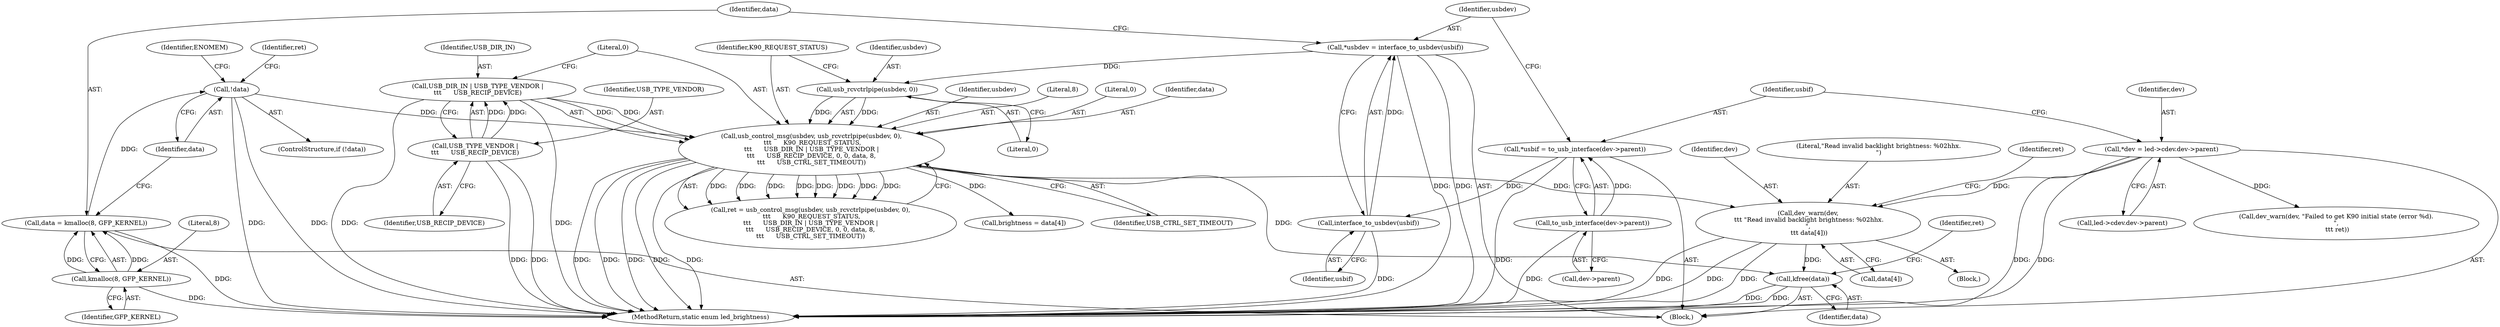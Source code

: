 digraph "0_linux_6d104af38b570d37aa32a5803b04c354f8ed513d@array" {
"1000185" [label="(Call,dev_warn(dev,\n \t\t\t \"Read invalid backlight brightness: %02hhx.\n\",\n \t\t\t data[4]))"];
"1000105" [label="(Call,*dev = led->cdev.dev->parent)"];
"1000141" [label="(Call,usb_control_msg(usbdev, usb_rcvctrlpipe(usbdev, 0),\n \t\t\t      K90_REQUEST_STATUS,\n\t\t\t      USB_DIR_IN | USB_TYPE_VENDOR |\n\t\t\t      USB_RECIP_DEVICE, 0, 0, data, 8,\n\t\t\t      USB_CTRL_SET_TIMEOUT))"];
"1000143" [label="(Call,usb_rcvctrlpipe(usbdev, 0))"];
"1000122" [label="(Call,*usbdev = interface_to_usbdev(usbif))"];
"1000124" [label="(Call,interface_to_usbdev(usbif))"];
"1000115" [label="(Call,*usbif = to_usb_interface(dev->parent))"];
"1000117" [label="(Call,to_usb_interface(dev->parent))"];
"1000147" [label="(Call,USB_DIR_IN | USB_TYPE_VENDOR |\n\t\t\t      USB_RECIP_DEVICE)"];
"1000149" [label="(Call,USB_TYPE_VENDOR |\n\t\t\t      USB_RECIP_DEVICE)"];
"1000134" [label="(Call,!data)"];
"1000128" [label="(Call,data = kmalloc(8, GFP_KERNEL))"];
"1000130" [label="(Call,kmalloc(8, GFP_KERNEL))"];
"1000200" [label="(Call,kfree(data))"];
"1000187" [label="(Literal,\"Read invalid backlight brightness: %02hhx.\n\")"];
"1000105" [label="(Call,*dev = led->cdev.dev->parent)"];
"1000123" [label="(Identifier,usbdev)"];
"1000130" [label="(Call,kmalloc(8, GFP_KERNEL))"];
"1000146" [label="(Identifier,K90_REQUEST_STATUS)"];
"1000203" [label="(Identifier,ret)"];
"1000192" [label="(Identifier,ret)"];
"1000145" [label="(Literal,0)"];
"1000131" [label="(Literal,8)"];
"1000142" [label="(Identifier,usbdev)"];
"1000185" [label="(Call,dev_warn(dev,\n \t\t\t \"Read invalid backlight brightness: %02hhx.\n\",\n \t\t\t data[4]))"];
"1000140" [label="(Identifier,ret)"];
"1000115" [label="(Call,*usbif = to_usb_interface(dev->parent))"];
"1000186" [label="(Identifier,dev)"];
"1000150" [label="(Identifier,USB_TYPE_VENDOR)"];
"1000155" [label="(Literal,8)"];
"1000122" [label="(Call,*usbdev = interface_to_usbdev(usbif))"];
"1000204" [label="(MethodReturn,static enum led_brightness)"];
"1000144" [label="(Identifier,usbdev)"];
"1000162" [label="(Call,dev_warn(dev, \"Failed to get K90 initial state (error %d).\n\",\n \t\t\t ret))"];
"1000124" [label="(Call,interface_to_usbdev(usbif))"];
"1000143" [label="(Call,usb_rcvctrlpipe(usbdev, 0))"];
"1000147" [label="(Call,USB_DIR_IN | USB_TYPE_VENDOR |\n\t\t\t      USB_RECIP_DEVICE)"];
"1000152" [label="(Literal,0)"];
"1000116" [label="(Identifier,usbif)"];
"1000134" [label="(Call,!data)"];
"1000118" [label="(Call,dev->parent)"];
"1000148" [label="(Identifier,USB_DIR_IN)"];
"1000184" [label="(Block,)"];
"1000125" [label="(Identifier,usbif)"];
"1000138" [label="(Identifier,ENOMEM)"];
"1000132" [label="(Identifier,GFP_KERNEL)"];
"1000117" [label="(Call,to_usb_interface(dev->parent))"];
"1000135" [label="(Identifier,data)"];
"1000128" [label="(Call,data = kmalloc(8, GFP_KERNEL))"];
"1000188" [label="(Call,data[4])"];
"1000106" [label="(Identifier,dev)"];
"1000153" [label="(Literal,0)"];
"1000171" [label="(Call,brightness = data[4])"];
"1000156" [label="(Identifier,USB_CTRL_SET_TIMEOUT)"];
"1000149" [label="(Call,USB_TYPE_VENDOR |\n\t\t\t      USB_RECIP_DEVICE)"];
"1000151" [label="(Identifier,USB_RECIP_DEVICE)"];
"1000141" [label="(Call,usb_control_msg(usbdev, usb_rcvctrlpipe(usbdev, 0),\n \t\t\t      K90_REQUEST_STATUS,\n\t\t\t      USB_DIR_IN | USB_TYPE_VENDOR |\n\t\t\t      USB_RECIP_DEVICE, 0, 0, data, 8,\n\t\t\t      USB_CTRL_SET_TIMEOUT))"];
"1000107" [label="(Call,led->cdev.dev->parent)"];
"1000129" [label="(Identifier,data)"];
"1000154" [label="(Identifier,data)"];
"1000133" [label="(ControlStructure,if (!data))"];
"1000139" [label="(Call,ret = usb_control_msg(usbdev, usb_rcvctrlpipe(usbdev, 0),\n \t\t\t      K90_REQUEST_STATUS,\n\t\t\t      USB_DIR_IN | USB_TYPE_VENDOR |\n\t\t\t      USB_RECIP_DEVICE, 0, 0, data, 8,\n\t\t\t      USB_CTRL_SET_TIMEOUT))"];
"1000201" [label="(Identifier,data)"];
"1000200" [label="(Call,kfree(data))"];
"1000102" [label="(Block,)"];
"1000185" -> "1000184"  [label="AST: "];
"1000185" -> "1000188"  [label="CFG: "];
"1000186" -> "1000185"  [label="AST: "];
"1000187" -> "1000185"  [label="AST: "];
"1000188" -> "1000185"  [label="AST: "];
"1000192" -> "1000185"  [label="CFG: "];
"1000185" -> "1000204"  [label="DDG: "];
"1000185" -> "1000204"  [label="DDG: "];
"1000185" -> "1000204"  [label="DDG: "];
"1000105" -> "1000185"  [label="DDG: "];
"1000141" -> "1000185"  [label="DDG: "];
"1000185" -> "1000200"  [label="DDG: "];
"1000105" -> "1000102"  [label="AST: "];
"1000105" -> "1000107"  [label="CFG: "];
"1000106" -> "1000105"  [label="AST: "];
"1000107" -> "1000105"  [label="AST: "];
"1000116" -> "1000105"  [label="CFG: "];
"1000105" -> "1000204"  [label="DDG: "];
"1000105" -> "1000204"  [label="DDG: "];
"1000105" -> "1000162"  [label="DDG: "];
"1000141" -> "1000139"  [label="AST: "];
"1000141" -> "1000156"  [label="CFG: "];
"1000142" -> "1000141"  [label="AST: "];
"1000143" -> "1000141"  [label="AST: "];
"1000146" -> "1000141"  [label="AST: "];
"1000147" -> "1000141"  [label="AST: "];
"1000152" -> "1000141"  [label="AST: "];
"1000153" -> "1000141"  [label="AST: "];
"1000154" -> "1000141"  [label="AST: "];
"1000155" -> "1000141"  [label="AST: "];
"1000156" -> "1000141"  [label="AST: "];
"1000139" -> "1000141"  [label="CFG: "];
"1000141" -> "1000204"  [label="DDG: "];
"1000141" -> "1000204"  [label="DDG: "];
"1000141" -> "1000204"  [label="DDG: "];
"1000141" -> "1000204"  [label="DDG: "];
"1000141" -> "1000204"  [label="DDG: "];
"1000141" -> "1000139"  [label="DDG: "];
"1000141" -> "1000139"  [label="DDG: "];
"1000141" -> "1000139"  [label="DDG: "];
"1000141" -> "1000139"  [label="DDG: "];
"1000141" -> "1000139"  [label="DDG: "];
"1000141" -> "1000139"  [label="DDG: "];
"1000141" -> "1000139"  [label="DDG: "];
"1000141" -> "1000139"  [label="DDG: "];
"1000143" -> "1000141"  [label="DDG: "];
"1000143" -> "1000141"  [label="DDG: "];
"1000147" -> "1000141"  [label="DDG: "];
"1000147" -> "1000141"  [label="DDG: "];
"1000134" -> "1000141"  [label="DDG: "];
"1000141" -> "1000171"  [label="DDG: "];
"1000141" -> "1000200"  [label="DDG: "];
"1000143" -> "1000145"  [label="CFG: "];
"1000144" -> "1000143"  [label="AST: "];
"1000145" -> "1000143"  [label="AST: "];
"1000146" -> "1000143"  [label="CFG: "];
"1000122" -> "1000143"  [label="DDG: "];
"1000122" -> "1000102"  [label="AST: "];
"1000122" -> "1000124"  [label="CFG: "];
"1000123" -> "1000122"  [label="AST: "];
"1000124" -> "1000122"  [label="AST: "];
"1000129" -> "1000122"  [label="CFG: "];
"1000122" -> "1000204"  [label="DDG: "];
"1000122" -> "1000204"  [label="DDG: "];
"1000124" -> "1000122"  [label="DDG: "];
"1000124" -> "1000125"  [label="CFG: "];
"1000125" -> "1000124"  [label="AST: "];
"1000124" -> "1000204"  [label="DDG: "];
"1000115" -> "1000124"  [label="DDG: "];
"1000115" -> "1000102"  [label="AST: "];
"1000115" -> "1000117"  [label="CFG: "];
"1000116" -> "1000115"  [label="AST: "];
"1000117" -> "1000115"  [label="AST: "];
"1000123" -> "1000115"  [label="CFG: "];
"1000115" -> "1000204"  [label="DDG: "];
"1000117" -> "1000115"  [label="DDG: "];
"1000117" -> "1000118"  [label="CFG: "];
"1000118" -> "1000117"  [label="AST: "];
"1000117" -> "1000204"  [label="DDG: "];
"1000147" -> "1000149"  [label="CFG: "];
"1000148" -> "1000147"  [label="AST: "];
"1000149" -> "1000147"  [label="AST: "];
"1000152" -> "1000147"  [label="CFG: "];
"1000147" -> "1000204"  [label="DDG: "];
"1000147" -> "1000204"  [label="DDG: "];
"1000149" -> "1000147"  [label="DDG: "];
"1000149" -> "1000147"  [label="DDG: "];
"1000149" -> "1000151"  [label="CFG: "];
"1000150" -> "1000149"  [label="AST: "];
"1000151" -> "1000149"  [label="AST: "];
"1000149" -> "1000204"  [label="DDG: "];
"1000149" -> "1000204"  [label="DDG: "];
"1000134" -> "1000133"  [label="AST: "];
"1000134" -> "1000135"  [label="CFG: "];
"1000135" -> "1000134"  [label="AST: "];
"1000138" -> "1000134"  [label="CFG: "];
"1000140" -> "1000134"  [label="CFG: "];
"1000134" -> "1000204"  [label="DDG: "];
"1000134" -> "1000204"  [label="DDG: "];
"1000128" -> "1000134"  [label="DDG: "];
"1000128" -> "1000102"  [label="AST: "];
"1000128" -> "1000130"  [label="CFG: "];
"1000129" -> "1000128"  [label="AST: "];
"1000130" -> "1000128"  [label="AST: "];
"1000135" -> "1000128"  [label="CFG: "];
"1000128" -> "1000204"  [label="DDG: "];
"1000130" -> "1000128"  [label="DDG: "];
"1000130" -> "1000128"  [label="DDG: "];
"1000130" -> "1000132"  [label="CFG: "];
"1000131" -> "1000130"  [label="AST: "];
"1000132" -> "1000130"  [label="AST: "];
"1000130" -> "1000204"  [label="DDG: "];
"1000200" -> "1000102"  [label="AST: "];
"1000200" -> "1000201"  [label="CFG: "];
"1000201" -> "1000200"  [label="AST: "];
"1000203" -> "1000200"  [label="CFG: "];
"1000200" -> "1000204"  [label="DDG: "];
"1000200" -> "1000204"  [label="DDG: "];
}
